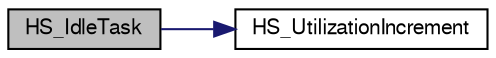 digraph G
{
  edge [fontname="FreeSans",fontsize="10",labelfontname="FreeSans",labelfontsize="10"];
  node [fontname="FreeSans",fontsize="10",shape=record];
  rankdir=LR;
  Node1 [label="HS_IdleTask",height=0.2,width=0.4,color="black", fillcolor="grey75", style="filled" fontcolor="black"];
  Node1 -> Node2 [color="midnightblue",fontsize="10",style="solid",fontname="FreeSans"];
  Node2 [label="HS_UtilizationIncrement",height=0.2,width=0.4,color="black", fillcolor="white", style="filled",URL="$hs__custom_8c.html#afce2d4dcb366f0a506c5c4eec5da9868"];
}
